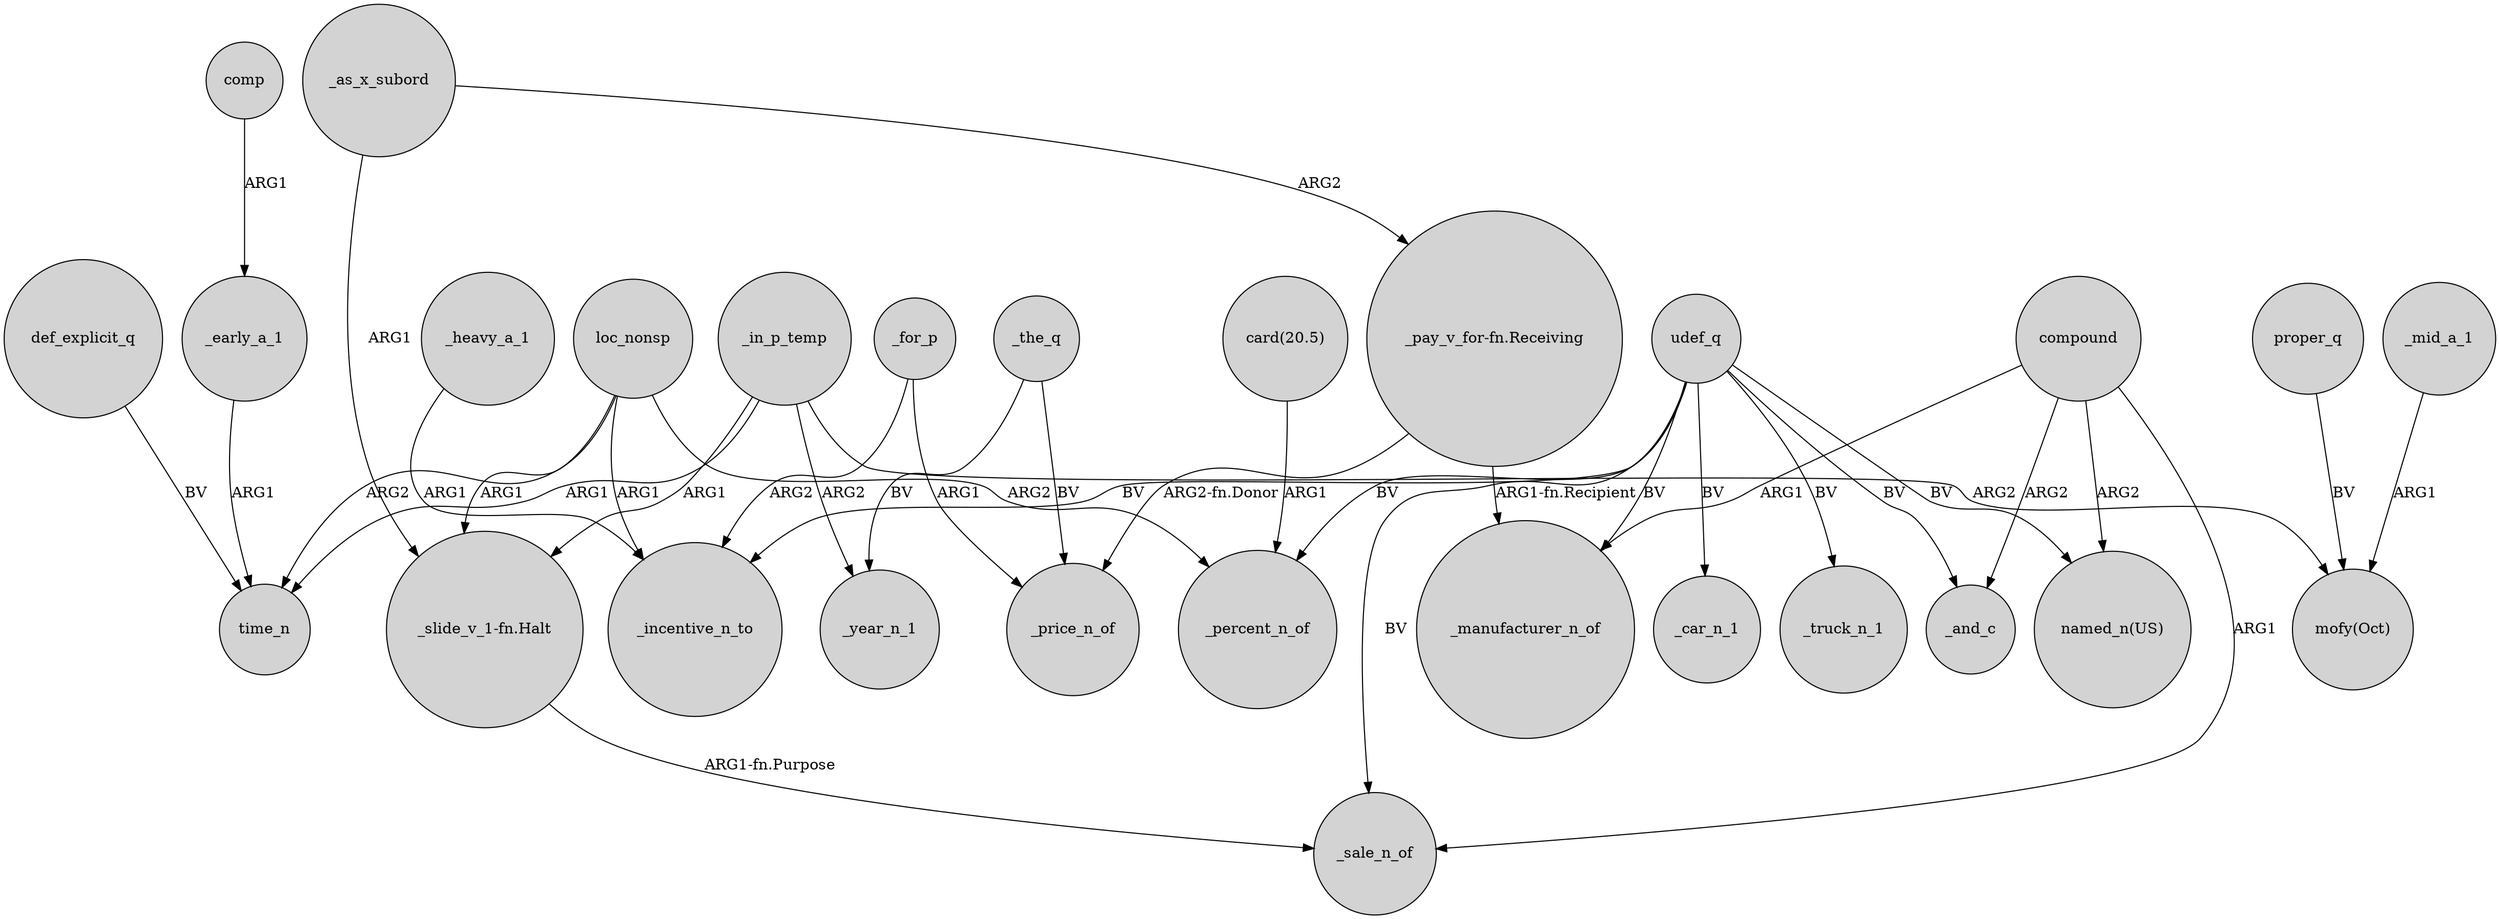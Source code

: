 digraph {
	node [shape=circle style=filled]
	_early_a_1 -> time_n [label=ARG1]
	_as_x_subord -> "_slide_v_1-fn.Halt" [label=ARG1]
	udef_q -> _incentive_n_to [label=BV]
	"_slide_v_1-fn.Halt" -> _sale_n_of [label="ARG1-fn.Purpose"]
	_in_p_temp -> "mofy(Oct)" [label=ARG2]
	_in_p_temp -> "_slide_v_1-fn.Halt" [label=ARG1]
	loc_nonsp -> "_slide_v_1-fn.Halt" [label=ARG1]
	_heavy_a_1 -> _incentive_n_to [label=ARG1]
	comp -> _early_a_1 [label=ARG1]
	udef_q -> _sale_n_of [label=BV]
	udef_q -> _and_c [label=BV]
	"card(20.5)" -> _percent_n_of [label=ARG1]
	"_pay_v_for-fn.Receiving" -> _manufacturer_n_of [label="ARG1-fn.Recipient"]
	_as_x_subord -> "_pay_v_for-fn.Receiving" [label=ARG2]
	compound -> _and_c [label=ARG2]
	udef_q -> _percent_n_of [label=BV]
	_the_q -> _year_n_1 [label=BV]
	udef_q -> _manufacturer_n_of [label=BV]
	loc_nonsp -> _incentive_n_to [label=ARG1]
	udef_q -> _car_n_1 [label=BV]
	_in_p_temp -> time_n [label=ARG1]
	_in_p_temp -> _year_n_1 [label=ARG2]
	def_explicit_q -> time_n [label=BV]
	compound -> _manufacturer_n_of [label=ARG1]
	proper_q -> "mofy(Oct)" [label=BV]
	loc_nonsp -> time_n [label=ARG2]
	_mid_a_1 -> "mofy(Oct)" [label=ARG1]
	"_pay_v_for-fn.Receiving" -> _price_n_of [label="ARG2-fn.Donor"]
	_for_p -> _incentive_n_to [label=ARG2]
	_the_q -> _price_n_of [label=BV]
	compound -> "named_n(US)" [label=ARG2]
	udef_q -> "named_n(US)" [label=BV]
	compound -> _sale_n_of [label=ARG1]
	_for_p -> _price_n_of [label=ARG1]
	loc_nonsp -> _percent_n_of [label=ARG2]
	udef_q -> _truck_n_1 [label=BV]
}

